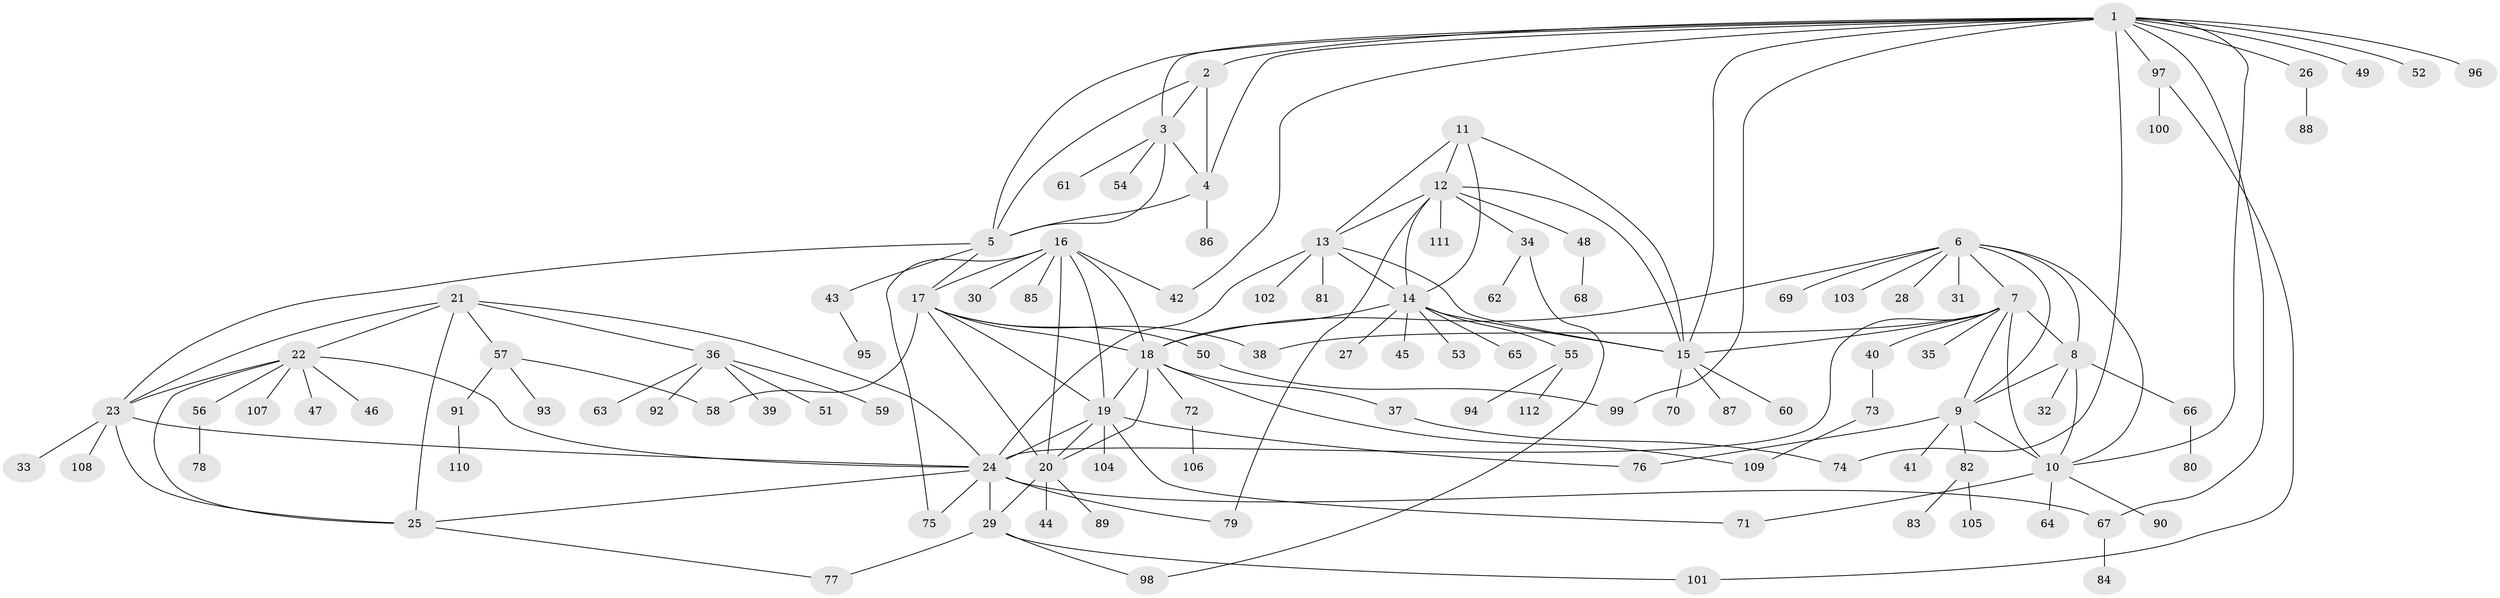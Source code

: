 // Generated by graph-tools (version 1.1) at 2025/26/03/09/25 03:26:37]
// undirected, 112 vertices, 162 edges
graph export_dot {
graph [start="1"]
  node [color=gray90,style=filled];
  1;
  2;
  3;
  4;
  5;
  6;
  7;
  8;
  9;
  10;
  11;
  12;
  13;
  14;
  15;
  16;
  17;
  18;
  19;
  20;
  21;
  22;
  23;
  24;
  25;
  26;
  27;
  28;
  29;
  30;
  31;
  32;
  33;
  34;
  35;
  36;
  37;
  38;
  39;
  40;
  41;
  42;
  43;
  44;
  45;
  46;
  47;
  48;
  49;
  50;
  51;
  52;
  53;
  54;
  55;
  56;
  57;
  58;
  59;
  60;
  61;
  62;
  63;
  64;
  65;
  66;
  67;
  68;
  69;
  70;
  71;
  72;
  73;
  74;
  75;
  76;
  77;
  78;
  79;
  80;
  81;
  82;
  83;
  84;
  85;
  86;
  87;
  88;
  89;
  90;
  91;
  92;
  93;
  94;
  95;
  96;
  97;
  98;
  99;
  100;
  101;
  102;
  103;
  104;
  105;
  106;
  107;
  108;
  109;
  110;
  111;
  112;
  1 -- 2;
  1 -- 3;
  1 -- 4;
  1 -- 5;
  1 -- 10;
  1 -- 15;
  1 -- 26;
  1 -- 42;
  1 -- 49;
  1 -- 52;
  1 -- 67;
  1 -- 74;
  1 -- 96;
  1 -- 97;
  1 -- 99;
  2 -- 3;
  2 -- 4;
  2 -- 5;
  3 -- 4;
  3 -- 5;
  3 -- 54;
  3 -- 61;
  4 -- 5;
  4 -- 86;
  5 -- 17;
  5 -- 23;
  5 -- 43;
  6 -- 7;
  6 -- 8;
  6 -- 9;
  6 -- 10;
  6 -- 18;
  6 -- 28;
  6 -- 31;
  6 -- 69;
  6 -- 103;
  7 -- 8;
  7 -- 9;
  7 -- 10;
  7 -- 15;
  7 -- 24;
  7 -- 35;
  7 -- 38;
  7 -- 40;
  8 -- 9;
  8 -- 10;
  8 -- 32;
  8 -- 66;
  9 -- 10;
  9 -- 41;
  9 -- 76;
  9 -- 82;
  10 -- 64;
  10 -- 71;
  10 -- 90;
  11 -- 12;
  11 -- 13;
  11 -- 14;
  11 -- 15;
  12 -- 13;
  12 -- 14;
  12 -- 15;
  12 -- 34;
  12 -- 48;
  12 -- 79;
  12 -- 111;
  13 -- 14;
  13 -- 15;
  13 -- 24;
  13 -- 81;
  13 -- 102;
  14 -- 15;
  14 -- 18;
  14 -- 27;
  14 -- 45;
  14 -- 53;
  14 -- 55;
  14 -- 65;
  15 -- 60;
  15 -- 70;
  15 -- 87;
  16 -- 17;
  16 -- 18;
  16 -- 19;
  16 -- 20;
  16 -- 30;
  16 -- 42;
  16 -- 75;
  16 -- 85;
  17 -- 18;
  17 -- 19;
  17 -- 20;
  17 -- 38;
  17 -- 50;
  17 -- 58;
  18 -- 19;
  18 -- 20;
  18 -- 37;
  18 -- 72;
  18 -- 109;
  19 -- 20;
  19 -- 24;
  19 -- 71;
  19 -- 76;
  19 -- 104;
  20 -- 29;
  20 -- 44;
  20 -- 89;
  21 -- 22;
  21 -- 23;
  21 -- 24;
  21 -- 25;
  21 -- 36;
  21 -- 57;
  22 -- 23;
  22 -- 24;
  22 -- 25;
  22 -- 46;
  22 -- 47;
  22 -- 56;
  22 -- 107;
  23 -- 24;
  23 -- 25;
  23 -- 33;
  23 -- 108;
  24 -- 25;
  24 -- 29;
  24 -- 67;
  24 -- 75;
  24 -- 79;
  25 -- 77;
  26 -- 88;
  29 -- 77;
  29 -- 98;
  29 -- 101;
  34 -- 62;
  34 -- 98;
  36 -- 39;
  36 -- 51;
  36 -- 59;
  36 -- 63;
  36 -- 92;
  37 -- 74;
  40 -- 73;
  43 -- 95;
  48 -- 68;
  50 -- 99;
  55 -- 94;
  55 -- 112;
  56 -- 78;
  57 -- 58;
  57 -- 91;
  57 -- 93;
  66 -- 80;
  67 -- 84;
  72 -- 106;
  73 -- 109;
  82 -- 83;
  82 -- 105;
  91 -- 110;
  97 -- 100;
  97 -- 101;
}
